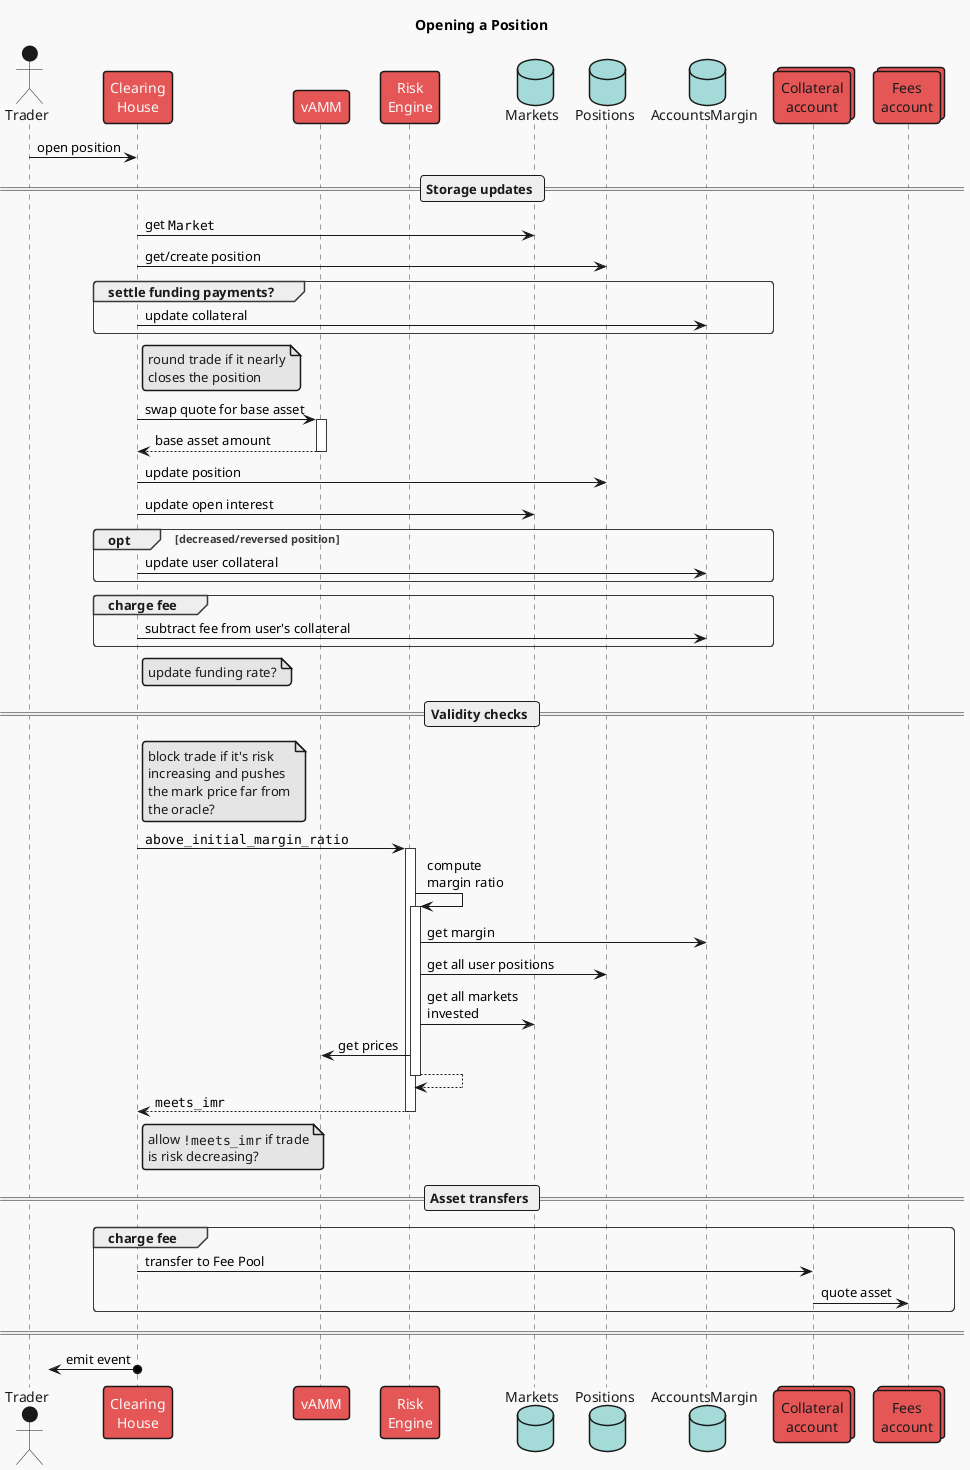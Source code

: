 @startuml open_position
!theme mars
skinparam responseMessageBelowArrow true

title Opening a Position

actor "Trader" as user
participant "Clearing\nHouse" as ch
participant "vAMM" as vamm
participant "Risk\nEngine" as risk
database "Markets" as mkts
database "Positions" as positions
database "AccountsMargin" as accs
collections "Collateral\naccount" as vault
collections "Fees\naccount" as fees

user -> ch : open position

== Storage updates ==

ch -> mkts : get ""Market""
ch -> positions : get/create position
'note right CH: compute quote asset\nnotional amount

group settle funding payments?
ch -> accs : update collateral
end

note right ch
round trade if it nearly
closes the position
end note
ch -> vamm ++ : swap quote for base asset
return base asset amount

ch -> positions : update position
ch -> mkts : update open interest


opt decreased/reversed position
ch -> accs : update user collateral
end

group charge fee
ch -> accs : subtract fee from user's collateral
end

note right ch
update funding rate?
end note

== Validity checks ==

note right ch
block trade if it's risk
increasing and pushes
the mark price far from
the oracle?
end note

'RiskEngine
ch -> risk ++: ""above_initial_margin_ratio""
    risk -> risk ++: compute\nmargin ratio
        risk -> accs : get margin
        risk -> positions : get all user positions
        risk -> mkts : get all markets\ninvested
        risk -> vamm : get prices
    return
return ""meets_imr""

note right ch
allow ""!meets_imr"" if trade
is risk decreasing?
end note

== Asset transfers ==

group charge fee
ch -> vault : transfer to Fee Pool
vault -> fees : quote asset
end

====

?<-o ch : emit event
@enduml
